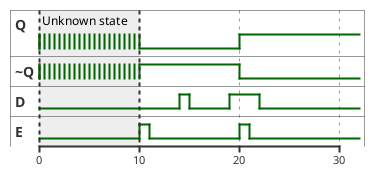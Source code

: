 @startuml "d_latch"

scale 10 as 100 pixels

binary "Q" as Q
binary "~Q" as Qnot
binary "D" as D
binary "E" as E

@0
Q is {low,high}
Qnot is {low,high}
D is low
E is low

@10
E is high
Q is low
Qnot is high

@11
E is low

@14
D is high

@15
D is low

@19
D is high

@20
E is high
Q is high
Qnot is low

@21
E is low

@22
D is low

highlight 0 to 10 : Unknown state

@enduml